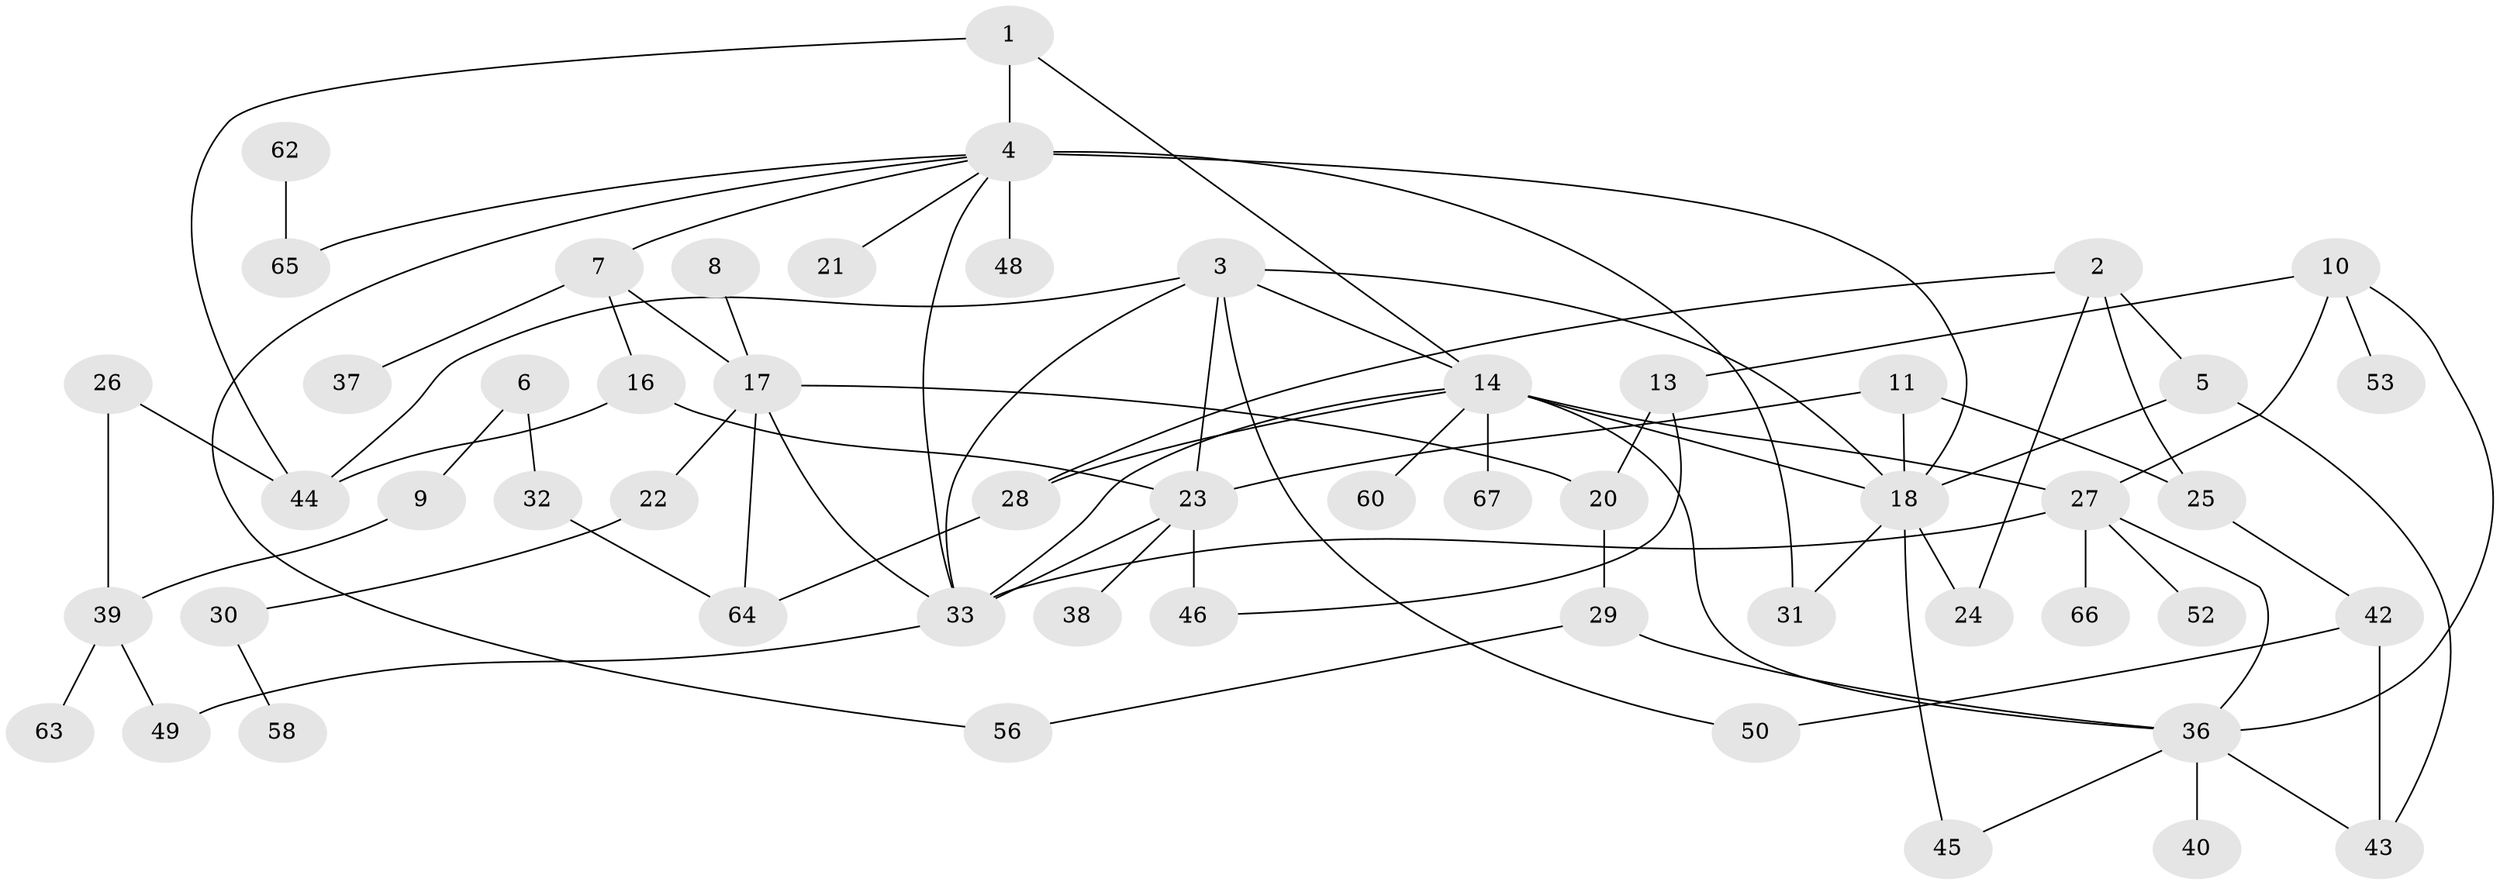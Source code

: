 // original degree distribution, {3: 0.27205882352941174, 4: 0.07352941176470588, 2: 0.18382352941176472, 1: 0.2867647058823529, 5: 0.04411764705882353, 0: 0.09558823529411764, 6: 0.029411764705882353, 9: 0.007352941176470588, 7: 0.007352941176470588}
// Generated by graph-tools (version 1.1) at 2025/33/03/09/25 02:33:34]
// undirected, 54 vertices, 81 edges
graph export_dot {
graph [start="1"]
  node [color=gray90,style=filled];
  1;
  2;
  3;
  4;
  5;
  6;
  7;
  8;
  9;
  10;
  11;
  13;
  14;
  16;
  17;
  18;
  20;
  21;
  22;
  23;
  24;
  25;
  26;
  27;
  28;
  29;
  30;
  31;
  32;
  33;
  36;
  37;
  38;
  39;
  40;
  42;
  43;
  44;
  45;
  46;
  48;
  49;
  50;
  52;
  53;
  56;
  58;
  60;
  62;
  63;
  64;
  65;
  66;
  67;
  1 -- 4 [weight=1.0];
  1 -- 14 [weight=1.0];
  1 -- 44 [weight=1.0];
  2 -- 5 [weight=2.0];
  2 -- 24 [weight=1.0];
  2 -- 25 [weight=1.0];
  2 -- 28 [weight=2.0];
  3 -- 14 [weight=1.0];
  3 -- 18 [weight=1.0];
  3 -- 23 [weight=1.0];
  3 -- 33 [weight=1.0];
  3 -- 44 [weight=1.0];
  3 -- 50 [weight=1.0];
  4 -- 7 [weight=1.0];
  4 -- 18 [weight=1.0];
  4 -- 21 [weight=1.0];
  4 -- 31 [weight=3.0];
  4 -- 33 [weight=1.0];
  4 -- 48 [weight=2.0];
  4 -- 56 [weight=1.0];
  4 -- 65 [weight=1.0];
  5 -- 18 [weight=1.0];
  5 -- 43 [weight=1.0];
  6 -- 9 [weight=1.0];
  6 -- 32 [weight=1.0];
  7 -- 16 [weight=1.0];
  7 -- 17 [weight=1.0];
  7 -- 37 [weight=1.0];
  8 -- 17 [weight=1.0];
  9 -- 39 [weight=1.0];
  10 -- 13 [weight=1.0];
  10 -- 27 [weight=1.0];
  10 -- 36 [weight=1.0];
  10 -- 53 [weight=1.0];
  11 -- 18 [weight=1.0];
  11 -- 23 [weight=1.0];
  11 -- 25 [weight=2.0];
  13 -- 20 [weight=1.0];
  13 -- 46 [weight=1.0];
  14 -- 18 [weight=1.0];
  14 -- 27 [weight=1.0];
  14 -- 28 [weight=1.0];
  14 -- 33 [weight=1.0];
  14 -- 36 [weight=1.0];
  14 -- 60 [weight=1.0];
  14 -- 67 [weight=1.0];
  16 -- 23 [weight=2.0];
  16 -- 44 [weight=1.0];
  17 -- 20 [weight=1.0];
  17 -- 22 [weight=1.0];
  17 -- 33 [weight=1.0];
  17 -- 64 [weight=1.0];
  18 -- 24 [weight=1.0];
  18 -- 31 [weight=2.0];
  18 -- 45 [weight=1.0];
  20 -- 29 [weight=1.0];
  22 -- 30 [weight=1.0];
  23 -- 33 [weight=1.0];
  23 -- 38 [weight=1.0];
  23 -- 46 [weight=1.0];
  25 -- 42 [weight=1.0];
  26 -- 39 [weight=1.0];
  26 -- 44 [weight=1.0];
  27 -- 33 [weight=3.0];
  27 -- 36 [weight=1.0];
  27 -- 52 [weight=1.0];
  27 -- 66 [weight=1.0];
  28 -- 64 [weight=1.0];
  29 -- 36 [weight=1.0];
  29 -- 56 [weight=1.0];
  30 -- 58 [weight=1.0];
  32 -- 64 [weight=1.0];
  33 -- 49 [weight=1.0];
  36 -- 40 [weight=2.0];
  36 -- 43 [weight=1.0];
  36 -- 45 [weight=1.0];
  39 -- 49 [weight=1.0];
  39 -- 63 [weight=1.0];
  42 -- 43 [weight=1.0];
  42 -- 50 [weight=1.0];
  62 -- 65 [weight=1.0];
}
